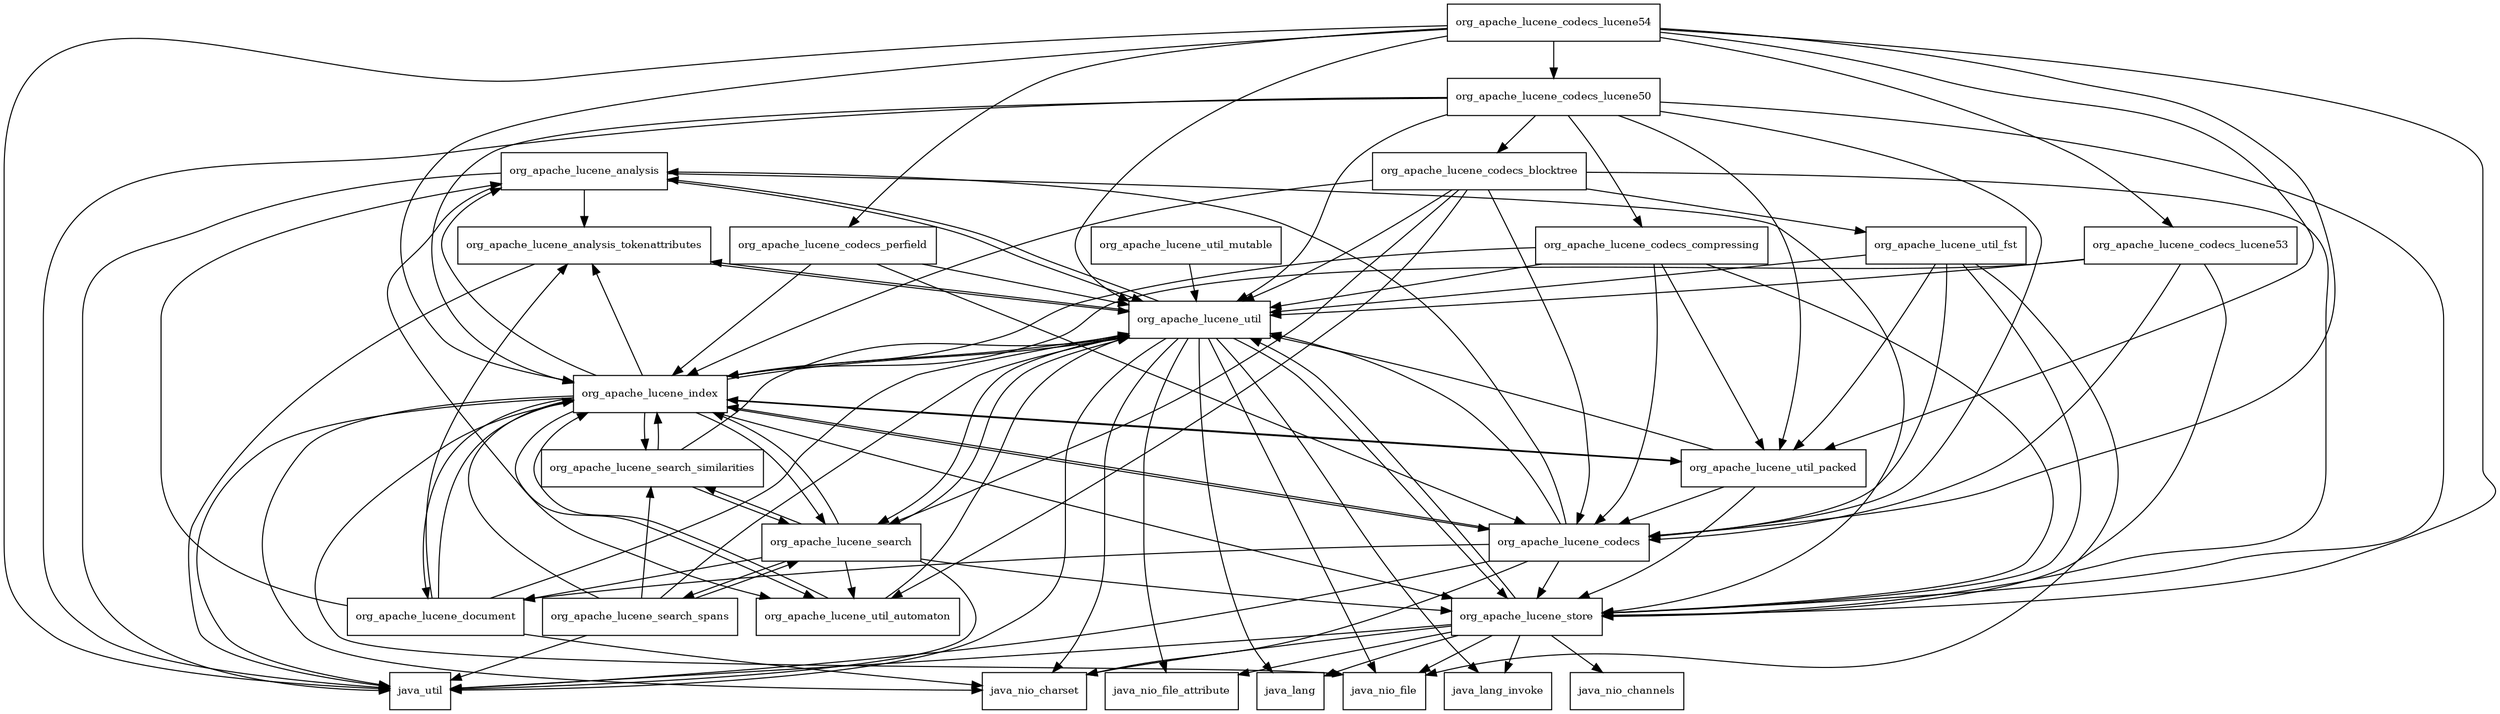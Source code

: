 digraph lucene_core_5_5_5_package_dependencies {
  node [shape = box, fontsize=10.0];
  org_apache_lucene_analysis -> java_util;
  org_apache_lucene_analysis -> org_apache_lucene_analysis_tokenattributes;
  org_apache_lucene_analysis -> org_apache_lucene_store;
  org_apache_lucene_analysis -> org_apache_lucene_util;
  org_apache_lucene_analysis -> org_apache_lucene_util_automaton;
  org_apache_lucene_analysis_tokenattributes -> java_util;
  org_apache_lucene_analysis_tokenattributes -> org_apache_lucene_util;
  org_apache_lucene_codecs -> java_nio_charset;
  org_apache_lucene_codecs -> java_util;
  org_apache_lucene_codecs -> org_apache_lucene_analysis;
  org_apache_lucene_codecs -> org_apache_lucene_document;
  org_apache_lucene_codecs -> org_apache_lucene_index;
  org_apache_lucene_codecs -> org_apache_lucene_store;
  org_apache_lucene_codecs -> org_apache_lucene_util;
  org_apache_lucene_codecs_blocktree -> org_apache_lucene_codecs;
  org_apache_lucene_codecs_blocktree -> org_apache_lucene_index;
  org_apache_lucene_codecs_blocktree -> org_apache_lucene_search;
  org_apache_lucene_codecs_blocktree -> org_apache_lucene_store;
  org_apache_lucene_codecs_blocktree -> org_apache_lucene_util;
  org_apache_lucene_codecs_blocktree -> org_apache_lucene_util_automaton;
  org_apache_lucene_codecs_blocktree -> org_apache_lucene_util_fst;
  org_apache_lucene_codecs_compressing -> org_apache_lucene_codecs;
  org_apache_lucene_codecs_compressing -> org_apache_lucene_index;
  org_apache_lucene_codecs_compressing -> org_apache_lucene_store;
  org_apache_lucene_codecs_compressing -> org_apache_lucene_util;
  org_apache_lucene_codecs_compressing -> org_apache_lucene_util_packed;
  org_apache_lucene_codecs_lucene50 -> java_util;
  org_apache_lucene_codecs_lucene50 -> org_apache_lucene_codecs;
  org_apache_lucene_codecs_lucene50 -> org_apache_lucene_codecs_blocktree;
  org_apache_lucene_codecs_lucene50 -> org_apache_lucene_codecs_compressing;
  org_apache_lucene_codecs_lucene50 -> org_apache_lucene_index;
  org_apache_lucene_codecs_lucene50 -> org_apache_lucene_store;
  org_apache_lucene_codecs_lucene50 -> org_apache_lucene_util;
  org_apache_lucene_codecs_lucene50 -> org_apache_lucene_util_packed;
  org_apache_lucene_codecs_lucene53 -> org_apache_lucene_codecs;
  org_apache_lucene_codecs_lucene53 -> org_apache_lucene_index;
  org_apache_lucene_codecs_lucene53 -> org_apache_lucene_store;
  org_apache_lucene_codecs_lucene53 -> org_apache_lucene_util;
  org_apache_lucene_codecs_lucene54 -> java_util;
  org_apache_lucene_codecs_lucene54 -> org_apache_lucene_codecs;
  org_apache_lucene_codecs_lucene54 -> org_apache_lucene_codecs_lucene50;
  org_apache_lucene_codecs_lucene54 -> org_apache_lucene_codecs_lucene53;
  org_apache_lucene_codecs_lucene54 -> org_apache_lucene_codecs_perfield;
  org_apache_lucene_codecs_lucene54 -> org_apache_lucene_index;
  org_apache_lucene_codecs_lucene54 -> org_apache_lucene_store;
  org_apache_lucene_codecs_lucene54 -> org_apache_lucene_util;
  org_apache_lucene_codecs_lucene54 -> org_apache_lucene_util_packed;
  org_apache_lucene_codecs_perfield -> org_apache_lucene_codecs;
  org_apache_lucene_codecs_perfield -> org_apache_lucene_index;
  org_apache_lucene_codecs_perfield -> org_apache_lucene_util;
  org_apache_lucene_document -> java_nio_charset;
  org_apache_lucene_document -> org_apache_lucene_analysis;
  org_apache_lucene_document -> org_apache_lucene_analysis_tokenattributes;
  org_apache_lucene_document -> org_apache_lucene_index;
  org_apache_lucene_document -> org_apache_lucene_util;
  org_apache_lucene_index -> java_nio_charset;
  org_apache_lucene_index -> java_nio_file;
  org_apache_lucene_index -> java_util;
  org_apache_lucene_index -> org_apache_lucene_analysis;
  org_apache_lucene_index -> org_apache_lucene_analysis_tokenattributes;
  org_apache_lucene_index -> org_apache_lucene_codecs;
  org_apache_lucene_index -> org_apache_lucene_document;
  org_apache_lucene_index -> org_apache_lucene_search;
  org_apache_lucene_index -> org_apache_lucene_search_similarities;
  org_apache_lucene_index -> org_apache_lucene_store;
  org_apache_lucene_index -> org_apache_lucene_util;
  org_apache_lucene_index -> org_apache_lucene_util_automaton;
  org_apache_lucene_index -> org_apache_lucene_util_packed;
  org_apache_lucene_search -> java_util;
  org_apache_lucene_search -> org_apache_lucene_document;
  org_apache_lucene_search -> org_apache_lucene_index;
  org_apache_lucene_search -> org_apache_lucene_search_similarities;
  org_apache_lucene_search -> org_apache_lucene_search_spans;
  org_apache_lucene_search -> org_apache_lucene_store;
  org_apache_lucene_search -> org_apache_lucene_util;
  org_apache_lucene_search -> org_apache_lucene_util_automaton;
  org_apache_lucene_search_similarities -> org_apache_lucene_index;
  org_apache_lucene_search_similarities -> org_apache_lucene_search;
  org_apache_lucene_search_similarities -> org_apache_lucene_util;
  org_apache_lucene_search_spans -> java_util;
  org_apache_lucene_search_spans -> org_apache_lucene_index;
  org_apache_lucene_search_spans -> org_apache_lucene_search;
  org_apache_lucene_search_spans -> org_apache_lucene_search_similarities;
  org_apache_lucene_search_spans -> org_apache_lucene_util;
  org_apache_lucene_store -> java_lang;
  org_apache_lucene_store -> java_lang_invoke;
  org_apache_lucene_store -> java_nio_channels;
  org_apache_lucene_store -> java_nio_charset;
  org_apache_lucene_store -> java_nio_file;
  org_apache_lucene_store -> java_nio_file_attribute;
  org_apache_lucene_store -> java_util;
  org_apache_lucene_store -> org_apache_lucene_util;
  org_apache_lucene_util -> java_lang;
  org_apache_lucene_util -> java_lang_invoke;
  org_apache_lucene_util -> java_nio_charset;
  org_apache_lucene_util -> java_nio_file;
  org_apache_lucene_util -> java_nio_file_attribute;
  org_apache_lucene_util -> java_util;
  org_apache_lucene_util -> org_apache_lucene_analysis;
  org_apache_lucene_util -> org_apache_lucene_analysis_tokenattributes;
  org_apache_lucene_util -> org_apache_lucene_index;
  org_apache_lucene_util -> org_apache_lucene_search;
  org_apache_lucene_util -> org_apache_lucene_store;
  org_apache_lucene_util_automaton -> org_apache_lucene_index;
  org_apache_lucene_util_automaton -> org_apache_lucene_util;
  org_apache_lucene_util_fst -> java_nio_file;
  org_apache_lucene_util_fst -> org_apache_lucene_codecs;
  org_apache_lucene_util_fst -> org_apache_lucene_store;
  org_apache_lucene_util_fst -> org_apache_lucene_util;
  org_apache_lucene_util_fst -> org_apache_lucene_util_packed;
  org_apache_lucene_util_mutable -> org_apache_lucene_util;
  org_apache_lucene_util_packed -> org_apache_lucene_codecs;
  org_apache_lucene_util_packed -> org_apache_lucene_index;
  org_apache_lucene_util_packed -> org_apache_lucene_store;
  org_apache_lucene_util_packed -> org_apache_lucene_util;
}
